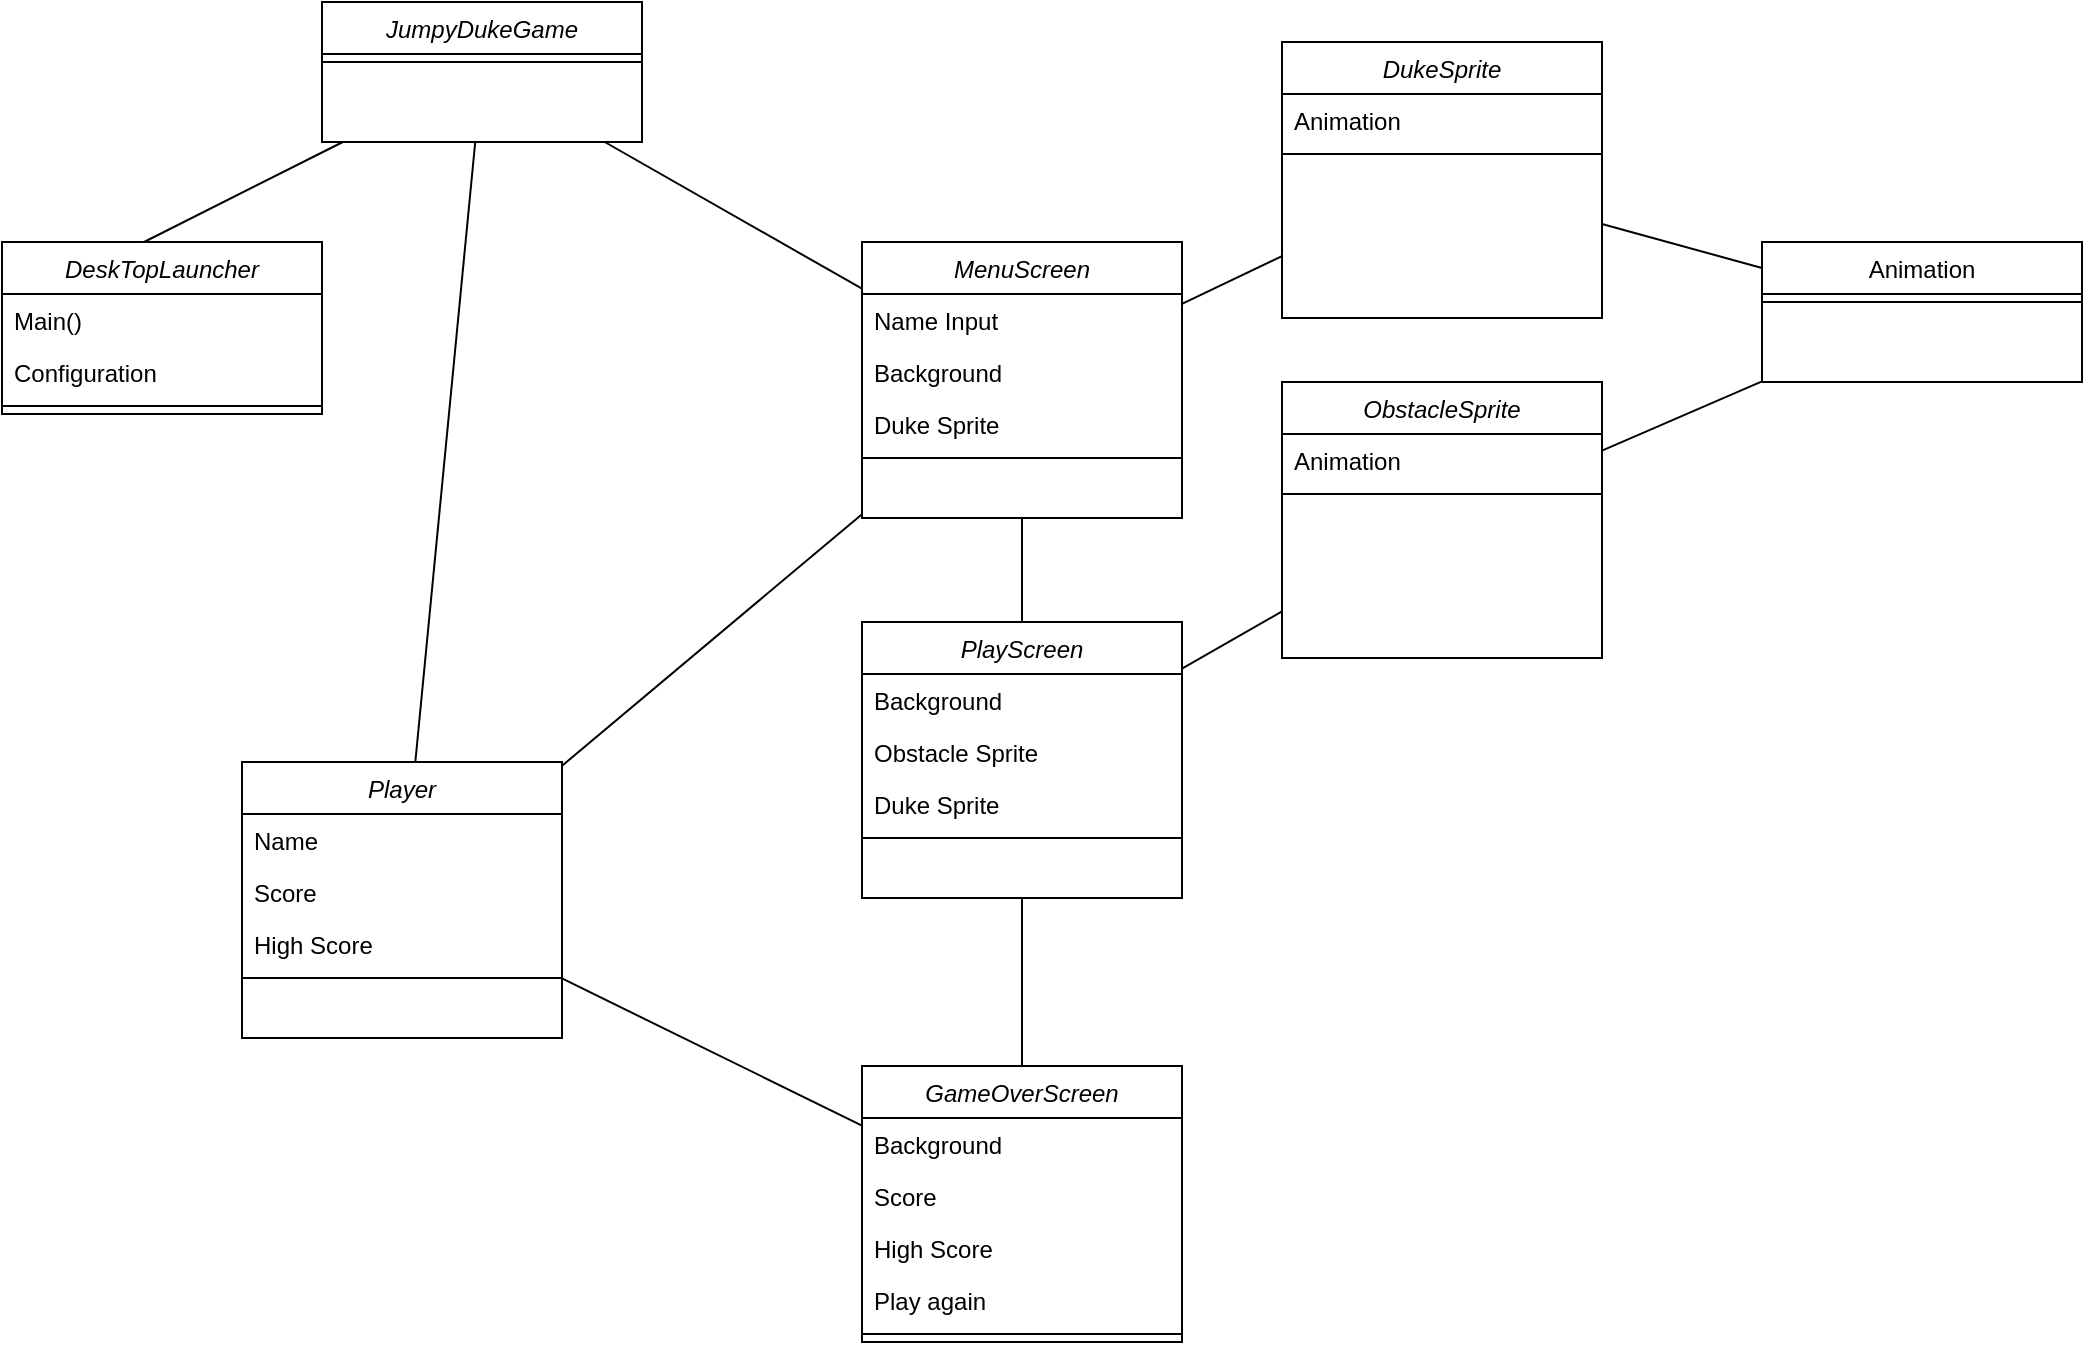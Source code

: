 <mxfile version="15.8.6" type="github"><diagram id="C5RBs43oDa-KdzZeNtuy" name="Page-1"><mxGraphModel dx="1422" dy="780" grid="1" gridSize="10" guides="1" tooltips="1" connect="1" arrows="1" fold="1" page="1" pageScale="1" pageWidth="1169" pageHeight="827" math="0" shadow="0"><root><mxCell id="WIyWlLk6GJQsqaUBKTNV-0"/><mxCell id="WIyWlLk6GJQsqaUBKTNV-1" parent="WIyWlLk6GJQsqaUBKTNV-0"/><mxCell id="zkfFHV4jXpPFQw0GAbJ--0" value="JumpyDukeGame" style="swimlane;fontStyle=2;align=center;verticalAlign=top;childLayout=stackLayout;horizontal=1;startSize=26;horizontalStack=0;resizeParent=1;resizeLast=0;collapsible=1;marginBottom=0;rounded=0;shadow=0;strokeWidth=1;" parent="WIyWlLk6GJQsqaUBKTNV-1" vertex="1"><mxGeometry x="170" y="40" width="160" height="70" as="geometry"><mxRectangle x="230" y="140" width="160" height="26" as="alternateBounds"/></mxGeometry></mxCell><mxCell id="zkfFHV4jXpPFQw0GAbJ--4" value="" style="line;html=1;strokeWidth=1;align=left;verticalAlign=middle;spacingTop=-1;spacingLeft=3;spacingRight=3;rotatable=0;labelPosition=right;points=[];portConstraint=eastwest;" parent="zkfFHV4jXpPFQw0GAbJ--0" vertex="1"><mxGeometry y="26" width="160" height="8" as="geometry"/></mxCell><mxCell id="zkfFHV4jXpPFQw0GAbJ--13" value="Animation" style="swimlane;fontStyle=0;align=center;verticalAlign=top;childLayout=stackLayout;horizontal=1;startSize=26;horizontalStack=0;resizeParent=1;resizeLast=0;collapsible=1;marginBottom=0;rounded=0;shadow=0;strokeWidth=1;" parent="WIyWlLk6GJQsqaUBKTNV-1" vertex="1"><mxGeometry x="890" y="160" width="160" height="70" as="geometry"><mxRectangle x="340" y="380" width="170" height="26" as="alternateBounds"/></mxGeometry></mxCell><mxCell id="zkfFHV4jXpPFQw0GAbJ--15" value="" style="line;html=1;strokeWidth=1;align=left;verticalAlign=middle;spacingTop=-1;spacingLeft=3;spacingRight=3;rotatable=0;labelPosition=right;points=[];portConstraint=eastwest;" parent="zkfFHV4jXpPFQw0GAbJ--13" vertex="1"><mxGeometry y="26" width="160" height="8" as="geometry"/></mxCell><mxCell id="hgRCc7CAvYBdijwb3iRK-0" value="" style="endArrow=none;html=1;rounded=0;" edge="1" parent="WIyWlLk6GJQsqaUBKTNV-1" source="hgRCc7CAvYBdijwb3iRK-1" target="zkfFHV4jXpPFQw0GAbJ--0"><mxGeometry width="50" height="50" relative="1" as="geometry"><mxPoint x="180" y="420" as="sourcePoint"/><mxPoint x="290" y="260" as="targetPoint"/></mxGeometry></mxCell><mxCell id="hgRCc7CAvYBdijwb3iRK-1" value="Player" style="swimlane;fontStyle=2;align=center;verticalAlign=top;childLayout=stackLayout;horizontal=1;startSize=26;horizontalStack=0;resizeParent=1;resizeLast=0;collapsible=1;marginBottom=0;rounded=0;shadow=0;strokeWidth=1;" vertex="1" parent="WIyWlLk6GJQsqaUBKTNV-1"><mxGeometry x="130" y="420" width="160" height="138" as="geometry"><mxRectangle x="230" y="140" width="160" height="26" as="alternateBounds"/></mxGeometry></mxCell><mxCell id="hgRCc7CAvYBdijwb3iRK-2" value="Name" style="text;align=left;verticalAlign=top;spacingLeft=4;spacingRight=4;overflow=hidden;rotatable=0;points=[[0,0.5],[1,0.5]];portConstraint=eastwest;" vertex="1" parent="hgRCc7CAvYBdijwb3iRK-1"><mxGeometry y="26" width="160" height="26" as="geometry"/></mxCell><mxCell id="hgRCc7CAvYBdijwb3iRK-3" value="Score" style="text;align=left;verticalAlign=top;spacingLeft=4;spacingRight=4;overflow=hidden;rotatable=0;points=[[0,0.5],[1,0.5]];portConstraint=eastwest;rounded=0;shadow=0;html=0;" vertex="1" parent="hgRCc7CAvYBdijwb3iRK-1"><mxGeometry y="52" width="160" height="26" as="geometry"/></mxCell><mxCell id="hgRCc7CAvYBdijwb3iRK-4" value="High Score" style="text;align=left;verticalAlign=top;spacingLeft=4;spacingRight=4;overflow=hidden;rotatable=0;points=[[0,0.5],[1,0.5]];portConstraint=eastwest;rounded=0;shadow=0;html=0;" vertex="1" parent="hgRCc7CAvYBdijwb3iRK-1"><mxGeometry y="78" width="160" height="26" as="geometry"/></mxCell><mxCell id="hgRCc7CAvYBdijwb3iRK-5" value="" style="line;html=1;strokeWidth=1;align=left;verticalAlign=middle;spacingTop=-1;spacingLeft=3;spacingRight=3;rotatable=0;labelPosition=right;points=[];portConstraint=eastwest;" vertex="1" parent="hgRCc7CAvYBdijwb3iRK-1"><mxGeometry y="104" width="160" height="8" as="geometry"/></mxCell><mxCell id="hgRCc7CAvYBdijwb3iRK-8" value="MenuScreen" style="swimlane;fontStyle=2;align=center;verticalAlign=top;childLayout=stackLayout;horizontal=1;startSize=26;horizontalStack=0;resizeParent=1;resizeLast=0;collapsible=1;marginBottom=0;rounded=0;shadow=0;strokeWidth=1;" vertex="1" parent="WIyWlLk6GJQsqaUBKTNV-1"><mxGeometry x="440" y="160" width="160" height="138" as="geometry"><mxRectangle x="230" y="140" width="160" height="26" as="alternateBounds"/></mxGeometry></mxCell><mxCell id="hgRCc7CAvYBdijwb3iRK-9" value="Name Input" style="text;align=left;verticalAlign=top;spacingLeft=4;spacingRight=4;overflow=hidden;rotatable=0;points=[[0,0.5],[1,0.5]];portConstraint=eastwest;" vertex="1" parent="hgRCc7CAvYBdijwb3iRK-8"><mxGeometry y="26" width="160" height="26" as="geometry"/></mxCell><mxCell id="hgRCc7CAvYBdijwb3iRK-10" value="Background" style="text;align=left;verticalAlign=top;spacingLeft=4;spacingRight=4;overflow=hidden;rotatable=0;points=[[0,0.5],[1,0.5]];portConstraint=eastwest;rounded=0;shadow=0;html=0;" vertex="1" parent="hgRCc7CAvYBdijwb3iRK-8"><mxGeometry y="52" width="160" height="26" as="geometry"/></mxCell><mxCell id="hgRCc7CAvYBdijwb3iRK-11" value="Duke Sprite" style="text;align=left;verticalAlign=top;spacingLeft=4;spacingRight=4;overflow=hidden;rotatable=0;points=[[0,0.5],[1,0.5]];portConstraint=eastwest;rounded=0;shadow=0;html=0;" vertex="1" parent="hgRCc7CAvYBdijwb3iRK-8"><mxGeometry y="78" width="160" height="26" as="geometry"/></mxCell><mxCell id="hgRCc7CAvYBdijwb3iRK-12" value="" style="line;html=1;strokeWidth=1;align=left;verticalAlign=middle;spacingTop=-1;spacingLeft=3;spacingRight=3;rotatable=0;labelPosition=right;points=[];portConstraint=eastwest;" vertex="1" parent="hgRCc7CAvYBdijwb3iRK-8"><mxGeometry y="104" width="160" height="8" as="geometry"/></mxCell><mxCell id="hgRCc7CAvYBdijwb3iRK-13" value="" style="endArrow=none;html=1;rounded=0;" edge="1" parent="WIyWlLk6GJQsqaUBKTNV-1" source="hgRCc7CAvYBdijwb3iRK-1" target="hgRCc7CAvYBdijwb3iRK-8"><mxGeometry width="50" height="50" relative="1" as="geometry"><mxPoint x="390" y="420" as="sourcePoint"/><mxPoint x="440" y="370" as="targetPoint"/></mxGeometry></mxCell><mxCell id="hgRCc7CAvYBdijwb3iRK-14" value="" style="endArrow=none;html=1;rounded=0;" edge="1" parent="WIyWlLk6GJQsqaUBKTNV-1" source="hgRCc7CAvYBdijwb3iRK-8" target="zkfFHV4jXpPFQw0GAbJ--0"><mxGeometry width="50" height="50" relative="1" as="geometry"><mxPoint x="390" y="420" as="sourcePoint"/><mxPoint x="440" y="370" as="targetPoint"/></mxGeometry></mxCell><mxCell id="hgRCc7CAvYBdijwb3iRK-20" value="PlayScreen" style="swimlane;fontStyle=2;align=center;verticalAlign=top;childLayout=stackLayout;horizontal=1;startSize=26;horizontalStack=0;resizeParent=1;resizeLast=0;collapsible=1;marginBottom=0;rounded=0;shadow=0;strokeWidth=1;" vertex="1" parent="WIyWlLk6GJQsqaUBKTNV-1"><mxGeometry x="440" y="350" width="160" height="138" as="geometry"><mxRectangle x="230" y="140" width="160" height="26" as="alternateBounds"/></mxGeometry></mxCell><mxCell id="hgRCc7CAvYBdijwb3iRK-21" value="Background" style="text;align=left;verticalAlign=top;spacingLeft=4;spacingRight=4;overflow=hidden;rotatable=0;points=[[0,0.5],[1,0.5]];portConstraint=eastwest;" vertex="1" parent="hgRCc7CAvYBdijwb3iRK-20"><mxGeometry y="26" width="160" height="26" as="geometry"/></mxCell><mxCell id="hgRCc7CAvYBdijwb3iRK-22" value="Obstacle Sprite" style="text;align=left;verticalAlign=top;spacingLeft=4;spacingRight=4;overflow=hidden;rotatable=0;points=[[0,0.5],[1,0.5]];portConstraint=eastwest;rounded=0;shadow=0;html=0;" vertex="1" parent="hgRCc7CAvYBdijwb3iRK-20"><mxGeometry y="52" width="160" height="26" as="geometry"/></mxCell><mxCell id="hgRCc7CAvYBdijwb3iRK-23" value="Duke Sprite" style="text;align=left;verticalAlign=top;spacingLeft=4;spacingRight=4;overflow=hidden;rotatable=0;points=[[0,0.5],[1,0.5]];portConstraint=eastwest;rounded=0;shadow=0;html=0;" vertex="1" parent="hgRCc7CAvYBdijwb3iRK-20"><mxGeometry y="78" width="160" height="26" as="geometry"/></mxCell><mxCell id="hgRCc7CAvYBdijwb3iRK-24" value="" style="line;html=1;strokeWidth=1;align=left;verticalAlign=middle;spacingTop=-1;spacingLeft=3;spacingRight=3;rotatable=0;labelPosition=right;points=[];portConstraint=eastwest;" vertex="1" parent="hgRCc7CAvYBdijwb3iRK-20"><mxGeometry y="104" width="160" height="8" as="geometry"/></mxCell><mxCell id="hgRCc7CAvYBdijwb3iRK-25" value="DukeSprite" style="swimlane;fontStyle=2;align=center;verticalAlign=top;childLayout=stackLayout;horizontal=1;startSize=26;horizontalStack=0;resizeParent=1;resizeLast=0;collapsible=1;marginBottom=0;rounded=0;shadow=0;strokeWidth=1;" vertex="1" parent="WIyWlLk6GJQsqaUBKTNV-1"><mxGeometry x="650" y="60" width="160" height="138" as="geometry"><mxRectangle x="230" y="140" width="160" height="26" as="alternateBounds"/></mxGeometry></mxCell><mxCell id="hgRCc7CAvYBdijwb3iRK-28" value="Animation" style="text;align=left;verticalAlign=top;spacingLeft=4;spacingRight=4;overflow=hidden;rotatable=0;points=[[0,0.5],[1,0.5]];portConstraint=eastwest;rounded=0;shadow=0;html=0;" vertex="1" parent="hgRCc7CAvYBdijwb3iRK-25"><mxGeometry y="26" width="160" height="26" as="geometry"/></mxCell><mxCell id="hgRCc7CAvYBdijwb3iRK-29" value="" style="line;html=1;strokeWidth=1;align=left;verticalAlign=middle;spacingTop=-1;spacingLeft=3;spacingRight=3;rotatable=0;labelPosition=right;points=[];portConstraint=eastwest;" vertex="1" parent="hgRCc7CAvYBdijwb3iRK-25"><mxGeometry y="52" width="160" height="8" as="geometry"/></mxCell><mxCell id="hgRCc7CAvYBdijwb3iRK-30" value="" style="endArrow=none;html=1;rounded=0;" edge="1" parent="WIyWlLk6GJQsqaUBKTNV-1" source="hgRCc7CAvYBdijwb3iRK-25" target="zkfFHV4jXpPFQw0GAbJ--13"><mxGeometry width="50" height="50" relative="1" as="geometry"><mxPoint x="390" y="420" as="sourcePoint"/><mxPoint x="440" y="370" as="targetPoint"/></mxGeometry></mxCell><mxCell id="hgRCc7CAvYBdijwb3iRK-31" value="" style="endArrow=none;html=1;rounded=0;" edge="1" parent="WIyWlLk6GJQsqaUBKTNV-1" source="hgRCc7CAvYBdijwb3iRK-8" target="hgRCc7CAvYBdijwb3iRK-25"><mxGeometry width="50" height="50" relative="1" as="geometry"><mxPoint x="390" y="420" as="sourcePoint"/><mxPoint x="440" y="370" as="targetPoint"/></mxGeometry></mxCell><mxCell id="hgRCc7CAvYBdijwb3iRK-32" value="" style="endArrow=none;html=1;rounded=0;" edge="1" parent="WIyWlLk6GJQsqaUBKTNV-1" source="hgRCc7CAvYBdijwb3iRK-20" target="hgRCc7CAvYBdijwb3iRK-8"><mxGeometry width="50" height="50" relative="1" as="geometry"><mxPoint x="390" y="420" as="sourcePoint"/><mxPoint x="440" y="370" as="targetPoint"/></mxGeometry></mxCell><mxCell id="hgRCc7CAvYBdijwb3iRK-33" value="GameOverScreen" style="swimlane;fontStyle=2;align=center;verticalAlign=top;childLayout=stackLayout;horizontal=1;startSize=26;horizontalStack=0;resizeParent=1;resizeLast=0;collapsible=1;marginBottom=0;rounded=0;shadow=0;strokeWidth=1;" vertex="1" parent="WIyWlLk6GJQsqaUBKTNV-1"><mxGeometry x="440" y="572" width="160" height="138" as="geometry"><mxRectangle x="230" y="140" width="160" height="26" as="alternateBounds"/></mxGeometry></mxCell><mxCell id="hgRCc7CAvYBdijwb3iRK-39" value="Background" style="text;align=left;verticalAlign=top;spacingLeft=4;spacingRight=4;overflow=hidden;rotatable=0;points=[[0,0.5],[1,0.5]];portConstraint=eastwest;" vertex="1" parent="hgRCc7CAvYBdijwb3iRK-33"><mxGeometry y="26" width="160" height="26" as="geometry"/></mxCell><mxCell id="hgRCc7CAvYBdijwb3iRK-34" value="Score" style="text;align=left;verticalAlign=top;spacingLeft=4;spacingRight=4;overflow=hidden;rotatable=0;points=[[0,0.5],[1,0.5]];portConstraint=eastwest;" vertex="1" parent="hgRCc7CAvYBdijwb3iRK-33"><mxGeometry y="52" width="160" height="26" as="geometry"/></mxCell><mxCell id="hgRCc7CAvYBdijwb3iRK-40" value="High Score" style="text;align=left;verticalAlign=top;spacingLeft=4;spacingRight=4;overflow=hidden;rotatable=0;points=[[0,0.5],[1,0.5]];portConstraint=eastwest;" vertex="1" parent="hgRCc7CAvYBdijwb3iRK-33"><mxGeometry y="78" width="160" height="26" as="geometry"/></mxCell><mxCell id="hgRCc7CAvYBdijwb3iRK-41" value="Play again" style="text;align=left;verticalAlign=top;spacingLeft=4;spacingRight=4;overflow=hidden;rotatable=0;points=[[0,0.5],[1,0.5]];portConstraint=eastwest;" vertex="1" parent="hgRCc7CAvYBdijwb3iRK-33"><mxGeometry y="104" width="160" height="26" as="geometry"/></mxCell><mxCell id="hgRCc7CAvYBdijwb3iRK-37" value="" style="line;html=1;strokeWidth=1;align=left;verticalAlign=middle;spacingTop=-1;spacingLeft=3;spacingRight=3;rotatable=0;labelPosition=right;points=[];portConstraint=eastwest;" vertex="1" parent="hgRCc7CAvYBdijwb3iRK-33"><mxGeometry y="130" width="160" height="8" as="geometry"/></mxCell><mxCell id="hgRCc7CAvYBdijwb3iRK-38" value="" style="endArrow=none;html=1;rounded=0;" edge="1" parent="WIyWlLk6GJQsqaUBKTNV-1" source="hgRCc7CAvYBdijwb3iRK-33" target="hgRCc7CAvYBdijwb3iRK-20"><mxGeometry width="50" height="50" relative="1" as="geometry"><mxPoint x="390" y="642" as="sourcePoint"/><mxPoint x="520" y="480" as="targetPoint"/></mxGeometry></mxCell><mxCell id="hgRCc7CAvYBdijwb3iRK-42" value="" style="endArrow=none;html=1;rounded=0;" edge="1" parent="WIyWlLk6GJQsqaUBKTNV-1" source="hgRCc7CAvYBdijwb3iRK-33" target="hgRCc7CAvYBdijwb3iRK-1"><mxGeometry width="50" height="50" relative="1" as="geometry"><mxPoint x="390" y="450" as="sourcePoint"/><mxPoint x="440" y="400" as="targetPoint"/></mxGeometry></mxCell><mxCell id="hgRCc7CAvYBdijwb3iRK-44" value="DeskTopLauncher" style="swimlane;fontStyle=2;align=center;verticalAlign=top;childLayout=stackLayout;horizontal=1;startSize=26;horizontalStack=0;resizeParent=1;resizeLast=0;collapsible=1;marginBottom=0;rounded=0;shadow=0;strokeWidth=1;" vertex="1" parent="WIyWlLk6GJQsqaUBKTNV-1"><mxGeometry x="10" y="160" width="160" height="86" as="geometry"><mxRectangle x="230" y="140" width="160" height="26" as="alternateBounds"/></mxGeometry></mxCell><mxCell id="hgRCc7CAvYBdijwb3iRK-46" value="Main()" style="text;align=left;verticalAlign=top;spacingLeft=4;spacingRight=4;overflow=hidden;rotatable=0;points=[[0,0.5],[1,0.5]];portConstraint=eastwest;rounded=0;shadow=0;html=0;" vertex="1" parent="hgRCc7CAvYBdijwb3iRK-44"><mxGeometry y="26" width="160" height="26" as="geometry"/></mxCell><mxCell id="hgRCc7CAvYBdijwb3iRK-47" value="Configuration" style="text;align=left;verticalAlign=top;spacingLeft=4;spacingRight=4;overflow=hidden;rotatable=0;points=[[0,0.5],[1,0.5]];portConstraint=eastwest;rounded=0;shadow=0;html=0;" vertex="1" parent="hgRCc7CAvYBdijwb3iRK-44"><mxGeometry y="52" width="160" height="26" as="geometry"/></mxCell><mxCell id="hgRCc7CAvYBdijwb3iRK-45" value="" style="line;html=1;strokeWidth=1;align=left;verticalAlign=middle;spacingTop=-1;spacingLeft=3;spacingRight=3;rotatable=0;labelPosition=right;points=[];portConstraint=eastwest;" vertex="1" parent="hgRCc7CAvYBdijwb3iRK-44"><mxGeometry y="78" width="160" height="8" as="geometry"/></mxCell><mxCell id="hgRCc7CAvYBdijwb3iRK-48" value="" style="endArrow=none;html=1;rounded=0;exitX=0.444;exitY=0;exitDx=0;exitDy=0;exitPerimeter=0;" edge="1" parent="WIyWlLk6GJQsqaUBKTNV-1" source="hgRCc7CAvYBdijwb3iRK-44" target="zkfFHV4jXpPFQw0GAbJ--0"><mxGeometry width="50" height="50" relative="1" as="geometry"><mxPoint x="390" y="360" as="sourcePoint"/><mxPoint x="440" y="310" as="targetPoint"/></mxGeometry></mxCell><mxCell id="hgRCc7CAvYBdijwb3iRK-49" value="ObstacleSprite" style="swimlane;fontStyle=2;align=center;verticalAlign=top;childLayout=stackLayout;horizontal=1;startSize=26;horizontalStack=0;resizeParent=1;resizeLast=0;collapsible=1;marginBottom=0;rounded=0;shadow=0;strokeWidth=1;" vertex="1" parent="WIyWlLk6GJQsqaUBKTNV-1"><mxGeometry x="650" y="230" width="160" height="138" as="geometry"><mxRectangle x="230" y="140" width="160" height="26" as="alternateBounds"/></mxGeometry></mxCell><mxCell id="hgRCc7CAvYBdijwb3iRK-50" value="Animation" style="text;align=left;verticalAlign=top;spacingLeft=4;spacingRight=4;overflow=hidden;rotatable=0;points=[[0,0.5],[1,0.5]];portConstraint=eastwest;rounded=0;shadow=0;html=0;" vertex="1" parent="hgRCc7CAvYBdijwb3iRK-49"><mxGeometry y="26" width="160" height="26" as="geometry"/></mxCell><mxCell id="hgRCc7CAvYBdijwb3iRK-51" value="" style="line;html=1;strokeWidth=1;align=left;verticalAlign=middle;spacingTop=-1;spacingLeft=3;spacingRight=3;rotatable=0;labelPosition=right;points=[];portConstraint=eastwest;" vertex="1" parent="hgRCc7CAvYBdijwb3iRK-49"><mxGeometry y="52" width="160" height="8" as="geometry"/></mxCell><mxCell id="hgRCc7CAvYBdijwb3iRK-52" value="" style="endArrow=none;html=1;rounded=0;" edge="1" parent="WIyWlLk6GJQsqaUBKTNV-1" source="zkfFHV4jXpPFQw0GAbJ--13" target="hgRCc7CAvYBdijwb3iRK-49"><mxGeometry width="50" height="50" relative="1" as="geometry"><mxPoint x="670" y="390" as="sourcePoint"/><mxPoint x="720" y="340" as="targetPoint"/></mxGeometry></mxCell><mxCell id="hgRCc7CAvYBdijwb3iRK-53" value="" style="endArrow=none;html=1;rounded=0;" edge="1" parent="WIyWlLk6GJQsqaUBKTNV-1" source="hgRCc7CAvYBdijwb3iRK-49" target="hgRCc7CAvYBdijwb3iRK-20"><mxGeometry width="50" height="50" relative="1" as="geometry"><mxPoint x="670" y="390" as="sourcePoint"/><mxPoint x="720" y="340" as="targetPoint"/></mxGeometry></mxCell></root></mxGraphModel></diagram></mxfile>